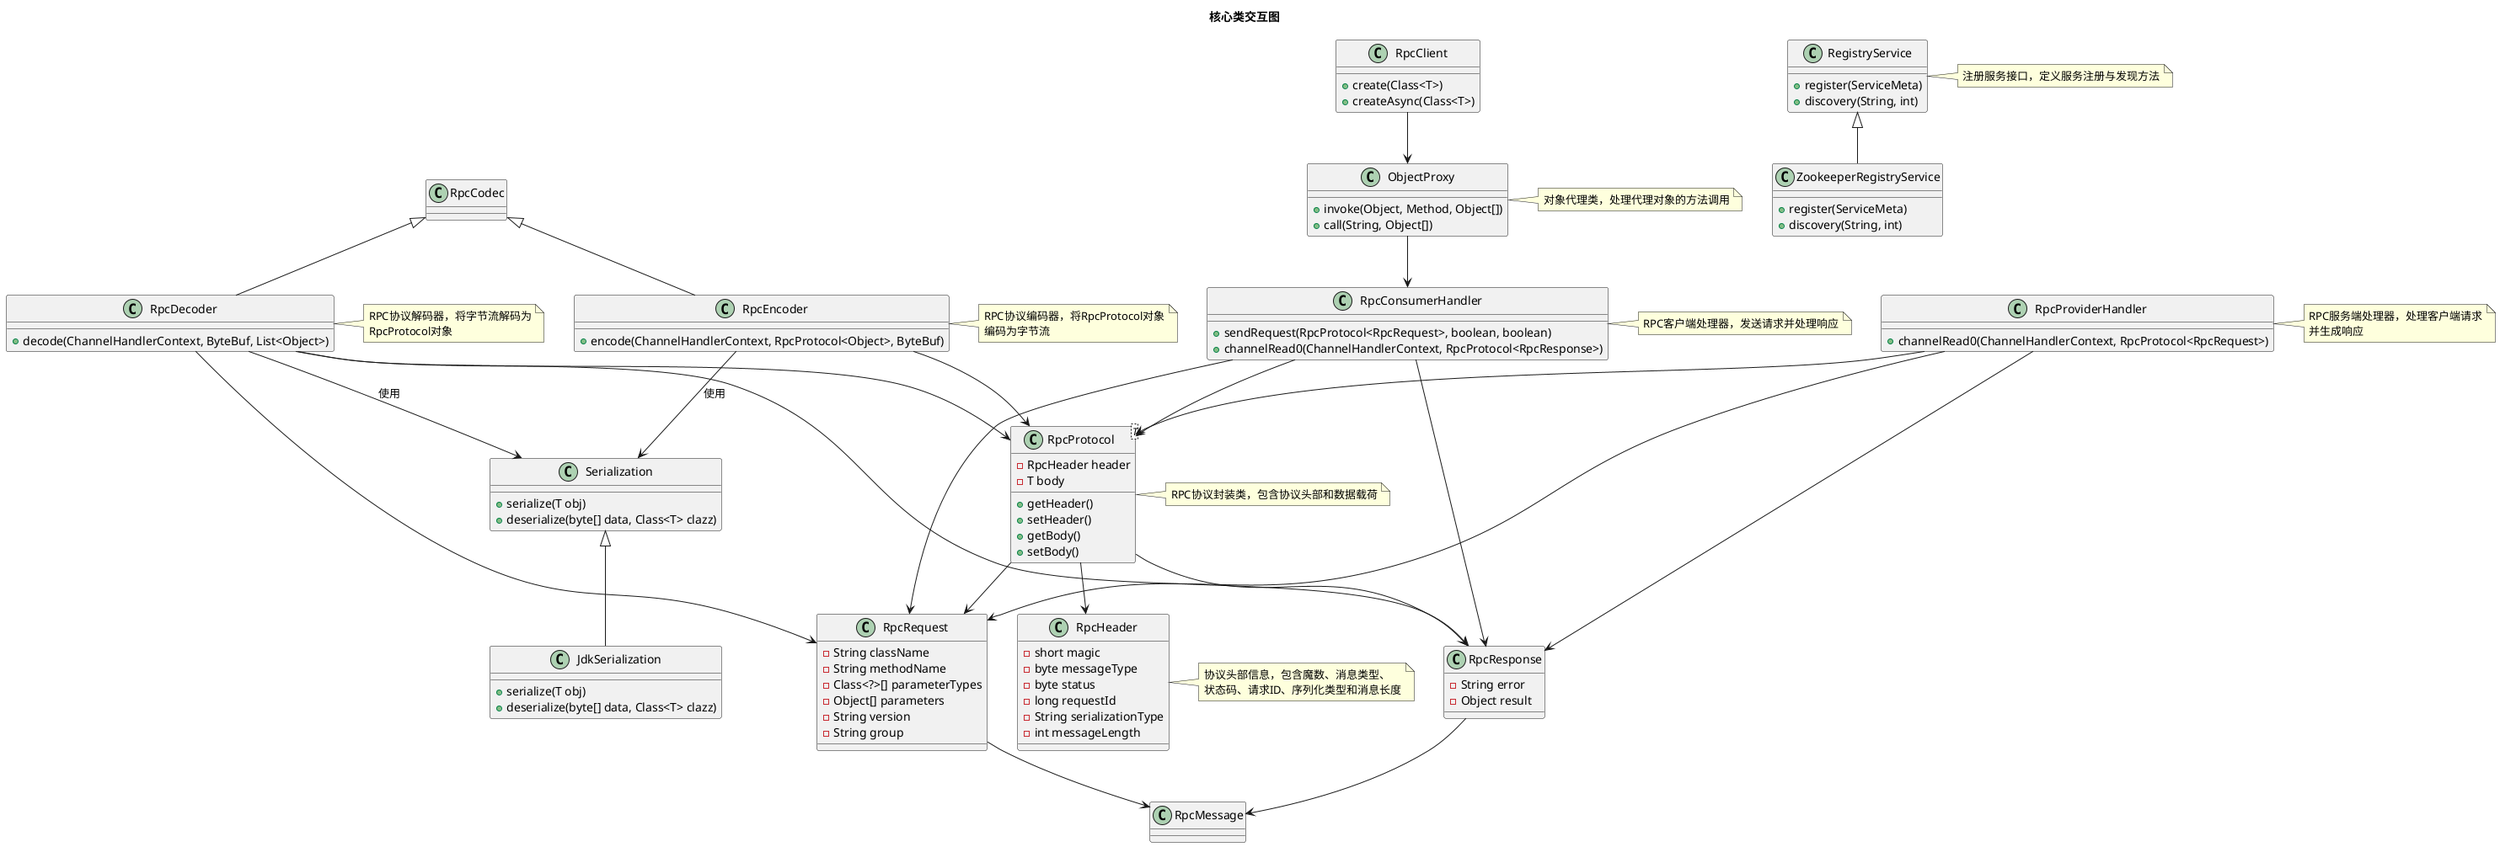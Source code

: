 @startuml
title 核心类交互图

class RpcProtocol<T> {
  - RpcHeader header
  - T body
  + getHeader()
  + setHeader()
  + getBody()
  + setBody()
}

class RpcHeader {
  - short magic
  - byte messageType
  - byte status
  - long requestId
  - String serializationType
  - int messageLength
}

class RpcRequest {
  - String className
  - String methodName
  - Class<?>[] parameterTypes
  - Object[] parameters
  - String version
  - String group
}

class RpcResponse {
  - String error
  - Object result
}

class RpcEncoder {
  + encode(ChannelHandlerContext, RpcProtocol<Object>, ByteBuf)
}

class RpcDecoder {
  + decode(ChannelHandlerContext, ByteBuf, List<Object>)
}

class RpcProviderHandler {
  + channelRead0(ChannelHandlerContext, RpcProtocol<RpcRequest>)
}

class RpcConsumerHandler {
  + sendRequest(RpcProtocol<RpcRequest>, boolean, boolean)
  + channelRead0(ChannelHandlerContext, RpcProtocol<RpcResponse>)
}

class Serialization {
  + serialize(T obj)
  + deserialize(byte[] data, Class<T> clazz)
}

class JdkSerialization {
  + serialize(T obj)
  + deserialize(byte[] data, Class<T> clazz)
}

class RpcClient {
  + create(Class<T>)
  + createAsync(Class<T>)
}

class ObjectProxy {
  + invoke(Object, Method, Object[])
  + call(String, Object[])
}

class RegistryService {
  + register(ServiceMeta)
  + discovery(String, int)
}

class ZookeeperRegistryService {
  + register(ServiceMeta)
  + discovery(String, int)
}

RpcProtocol --> RpcHeader
RpcProtocol --> RpcRequest
RpcProtocol --> RpcResponse
RpcRequest --> RpcMessage
RpcResponse --> RpcMessage

RpcEncoder --> RpcProtocol
RpcDecoder --> RpcProtocol
RpcDecoder --> RpcRequest
RpcDecoder --> RpcResponse

RpcProviderHandler --> RpcProtocol
RpcProviderHandler --> RpcRequest
RpcProviderHandler --> RpcResponse

RpcConsumerHandler --> RpcProtocol
RpcConsumerHandler --> RpcRequest
RpcConsumerHandler --> RpcResponse

RpcClient --> ObjectProxy
ObjectProxy --> RpcConsumerHandler

Serialization <|-- JdkSerialization
RpcCodec <|-- RpcEncoder
RpcCodec <|-- RpcDecoder
RpcEncoder --> Serialization : 使用
RpcDecoder --> Serialization : 使用

RegistryService <|-- ZookeeperRegistryService

note right of RpcProtocol
  RPC协议封装类，包含协议头部和数据载荷
end note

note right of RpcHeader
  协议头部信息，包含魔数、消息类型、
  状态码、请求ID、序列化类型和消息长度
end note

note right of RpcEncoder
  RPC协议编码器，将RpcProtocol对象
  编码为字节流
end note

note right of RpcDecoder
  RPC协议解码器，将字节流解码为
  RpcProtocol对象
end note

note right of RpcProviderHandler
  RPC服务端处理器，处理客户端请求
  并生成响应
end note

note right of RpcConsumerHandler
  RPC客户端处理器，发送请求并处理响应
end note

note right of ObjectProxy
  对象代理类，处理代理对象的方法调用
end note

note right of RegistryService
  注册服务接口，定义服务注册与发现方法
end note

@enduml